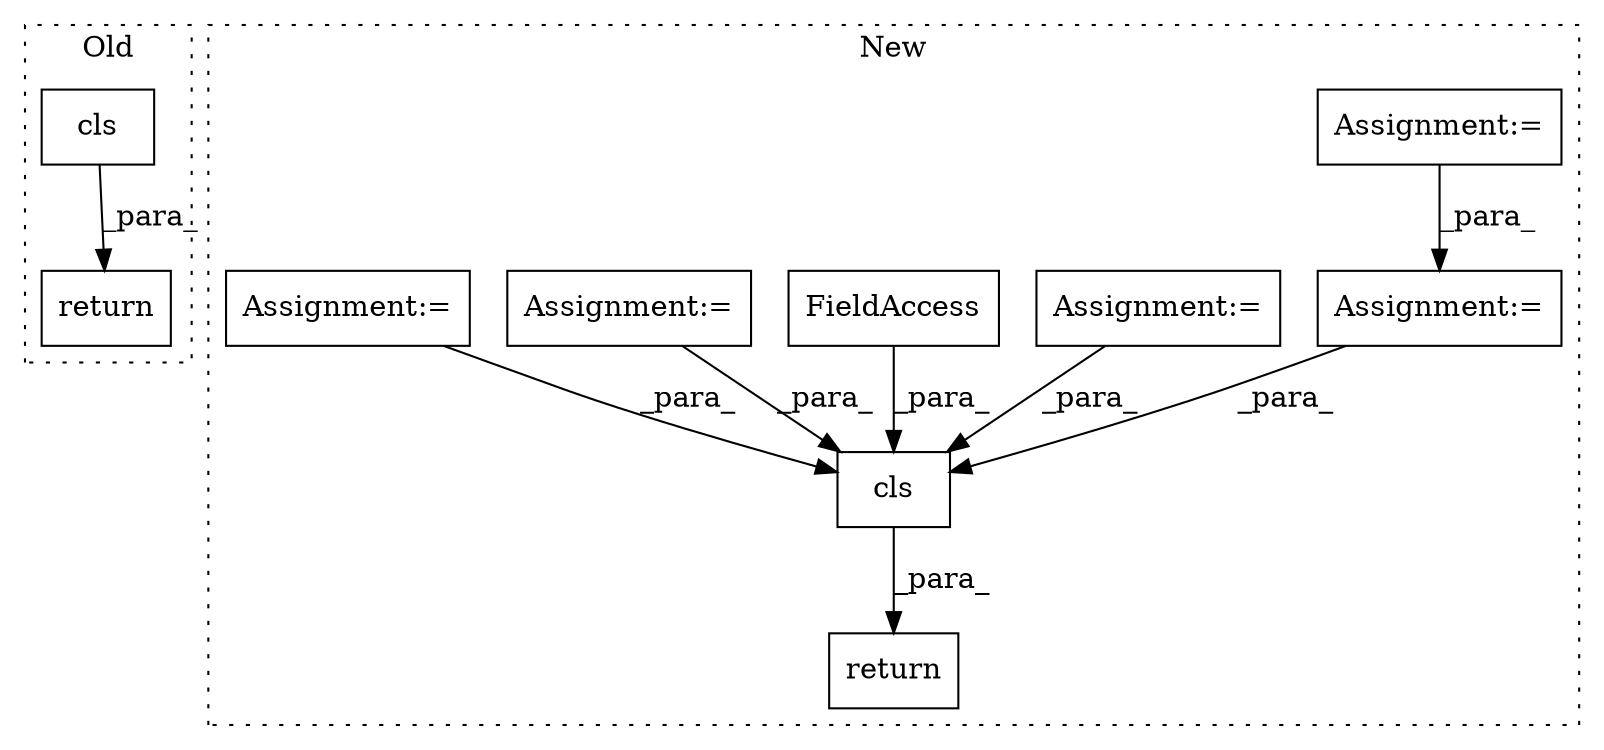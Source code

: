 digraph G {
subgraph cluster0 {
1 [label="cls" a="32" s="11429,12216" l="4,1" shape="box"];
3 [label="return" a="41" s="11422" l="7" shape="box"];
label = "Old";
style="dotted";
}
subgraph cluster1 {
2 [label="cls" a="32" s="12585,12656" l="4,1" shape="box"];
4 [label="return" a="41" s="12578" l="7" shape="box"];
5 [label="Assignment:=" a="7" s="12124" l="14" shape="box"];
6 [label="Assignment:=" a="7" s="12333" l="77" shape="box"];
7 [label="Assignment:=" a="7" s="12438" l="1" shape="box"];
8 [label="FieldAccess" a="22" s="12634" l="7" shape="box"];
9 [label="Assignment:=" a="7" s="11452" l="1" shape="box"];
10 [label="Assignment:=" a="7" s="12515" l="1" shape="box"];
label = "New";
style="dotted";
}
1 -> 3 [label="_para_"];
2 -> 4 [label="_para_"];
5 -> 2 [label="_para_"];
6 -> 5 [label="_para_"];
7 -> 2 [label="_para_"];
8 -> 2 [label="_para_"];
9 -> 2 [label="_para_"];
10 -> 2 [label="_para_"];
}
